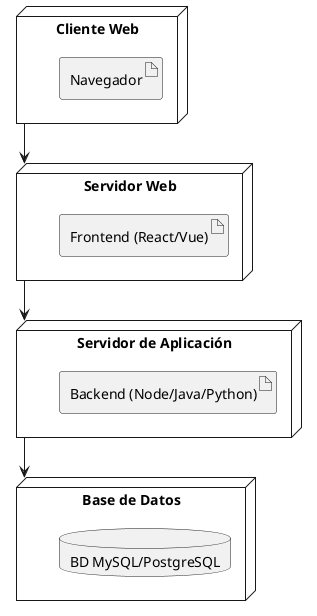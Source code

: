 @startuml deployment
node "Cliente Web" {
    artifact "Navegador"
}

node "Servidor Web" {
    artifact "Frontend (React/Vue)"
}

node "Servidor de Aplicación" {
    artifact "Backend (Node/Java/Python)"
}

node "Base de Datos" {
    database "BD MySQL/PostgreSQL"
}

"Cliente Web" --> "Servidor Web"
"Servidor Web" --> "Servidor de Aplicación"
"Servidor de Aplicación" --> "Base de Datos"
@enduml
